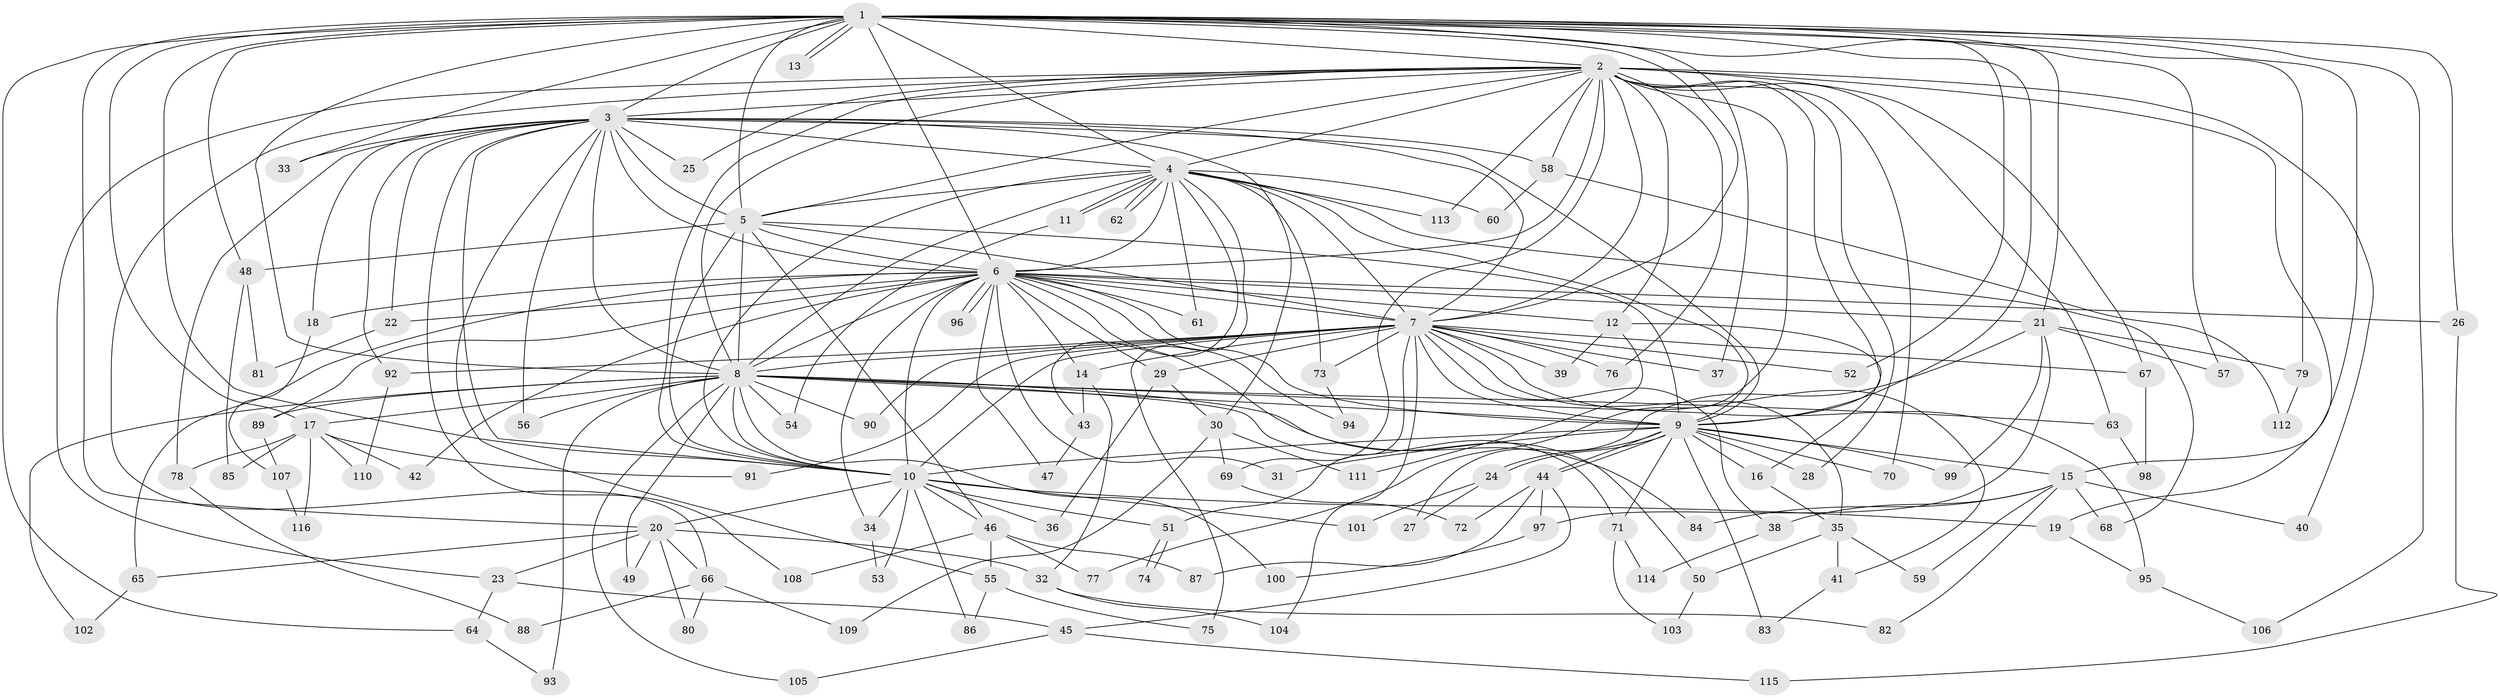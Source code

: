 // Generated by graph-tools (version 1.1) at 2025/11/02/27/25 16:11:00]
// undirected, 116 vertices, 257 edges
graph export_dot {
graph [start="1"]
  node [color=gray90,style=filled];
  1;
  2;
  3;
  4;
  5;
  6;
  7;
  8;
  9;
  10;
  11;
  12;
  13;
  14;
  15;
  16;
  17;
  18;
  19;
  20;
  21;
  22;
  23;
  24;
  25;
  26;
  27;
  28;
  29;
  30;
  31;
  32;
  33;
  34;
  35;
  36;
  37;
  38;
  39;
  40;
  41;
  42;
  43;
  44;
  45;
  46;
  47;
  48;
  49;
  50;
  51;
  52;
  53;
  54;
  55;
  56;
  57;
  58;
  59;
  60;
  61;
  62;
  63;
  64;
  65;
  66;
  67;
  68;
  69;
  70;
  71;
  72;
  73;
  74;
  75;
  76;
  77;
  78;
  79;
  80;
  81;
  82;
  83;
  84;
  85;
  86;
  87;
  88;
  89;
  90;
  91;
  92;
  93;
  94;
  95;
  96;
  97;
  98;
  99;
  100;
  101;
  102;
  103;
  104;
  105;
  106;
  107;
  108;
  109;
  110;
  111;
  112;
  113;
  114;
  115;
  116;
  1 -- 2;
  1 -- 3;
  1 -- 4;
  1 -- 5;
  1 -- 6;
  1 -- 7;
  1 -- 8;
  1 -- 9;
  1 -- 10;
  1 -- 13;
  1 -- 13;
  1 -- 15;
  1 -- 17;
  1 -- 20;
  1 -- 21;
  1 -- 26;
  1 -- 33;
  1 -- 37;
  1 -- 48;
  1 -- 52;
  1 -- 57;
  1 -- 64;
  1 -- 79;
  1 -- 106;
  2 -- 3;
  2 -- 4;
  2 -- 5;
  2 -- 6;
  2 -- 7;
  2 -- 8;
  2 -- 9;
  2 -- 10;
  2 -- 12;
  2 -- 19;
  2 -- 23;
  2 -- 25;
  2 -- 28;
  2 -- 40;
  2 -- 58;
  2 -- 63;
  2 -- 66;
  2 -- 67;
  2 -- 69;
  2 -- 70;
  2 -- 76;
  2 -- 77;
  2 -- 113;
  3 -- 4;
  3 -- 5;
  3 -- 6;
  3 -- 7;
  3 -- 8;
  3 -- 9;
  3 -- 10;
  3 -- 18;
  3 -- 22;
  3 -- 25;
  3 -- 30;
  3 -- 33;
  3 -- 55;
  3 -- 56;
  3 -- 58;
  3 -- 78;
  3 -- 92;
  3 -- 108;
  4 -- 5;
  4 -- 6;
  4 -- 7;
  4 -- 8;
  4 -- 9;
  4 -- 10;
  4 -- 11;
  4 -- 11;
  4 -- 43;
  4 -- 60;
  4 -- 61;
  4 -- 62;
  4 -- 62;
  4 -- 68;
  4 -- 73;
  4 -- 75;
  4 -- 113;
  5 -- 6;
  5 -- 7;
  5 -- 8;
  5 -- 9;
  5 -- 10;
  5 -- 46;
  5 -- 48;
  6 -- 7;
  6 -- 8;
  6 -- 9;
  6 -- 10;
  6 -- 12;
  6 -- 14;
  6 -- 18;
  6 -- 21;
  6 -- 22;
  6 -- 26;
  6 -- 29;
  6 -- 31;
  6 -- 34;
  6 -- 42;
  6 -- 47;
  6 -- 50;
  6 -- 61;
  6 -- 65;
  6 -- 89;
  6 -- 94;
  6 -- 96;
  6 -- 96;
  7 -- 8;
  7 -- 9;
  7 -- 10;
  7 -- 14;
  7 -- 29;
  7 -- 35;
  7 -- 37;
  7 -- 38;
  7 -- 39;
  7 -- 41;
  7 -- 51;
  7 -- 52;
  7 -- 67;
  7 -- 73;
  7 -- 76;
  7 -- 90;
  7 -- 91;
  7 -- 92;
  7 -- 104;
  8 -- 9;
  8 -- 10;
  8 -- 17;
  8 -- 49;
  8 -- 54;
  8 -- 56;
  8 -- 63;
  8 -- 71;
  8 -- 84;
  8 -- 89;
  8 -- 90;
  8 -- 93;
  8 -- 95;
  8 -- 100;
  8 -- 102;
  8 -- 105;
  9 -- 10;
  9 -- 15;
  9 -- 16;
  9 -- 24;
  9 -- 24;
  9 -- 28;
  9 -- 31;
  9 -- 44;
  9 -- 44;
  9 -- 70;
  9 -- 71;
  9 -- 83;
  9 -- 99;
  10 -- 19;
  10 -- 20;
  10 -- 34;
  10 -- 36;
  10 -- 46;
  10 -- 51;
  10 -- 53;
  10 -- 86;
  10 -- 101;
  11 -- 54;
  12 -- 16;
  12 -- 39;
  12 -- 111;
  14 -- 32;
  14 -- 43;
  15 -- 38;
  15 -- 40;
  15 -- 59;
  15 -- 68;
  15 -- 82;
  15 -- 84;
  16 -- 35;
  17 -- 42;
  17 -- 78;
  17 -- 85;
  17 -- 91;
  17 -- 110;
  17 -- 116;
  18 -- 107;
  19 -- 95;
  20 -- 23;
  20 -- 32;
  20 -- 49;
  20 -- 65;
  20 -- 66;
  20 -- 80;
  21 -- 27;
  21 -- 57;
  21 -- 79;
  21 -- 97;
  21 -- 99;
  22 -- 81;
  23 -- 45;
  23 -- 64;
  24 -- 27;
  24 -- 101;
  26 -- 115;
  29 -- 30;
  29 -- 36;
  30 -- 69;
  30 -- 109;
  30 -- 111;
  32 -- 82;
  32 -- 104;
  34 -- 53;
  35 -- 41;
  35 -- 50;
  35 -- 59;
  38 -- 114;
  41 -- 83;
  43 -- 47;
  44 -- 45;
  44 -- 72;
  44 -- 87;
  44 -- 97;
  45 -- 105;
  45 -- 115;
  46 -- 55;
  46 -- 77;
  46 -- 87;
  46 -- 108;
  48 -- 81;
  48 -- 85;
  50 -- 103;
  51 -- 74;
  51 -- 74;
  55 -- 75;
  55 -- 86;
  58 -- 60;
  58 -- 112;
  63 -- 98;
  64 -- 93;
  65 -- 102;
  66 -- 80;
  66 -- 88;
  66 -- 109;
  67 -- 98;
  69 -- 72;
  71 -- 103;
  71 -- 114;
  73 -- 94;
  78 -- 88;
  79 -- 112;
  89 -- 107;
  92 -- 110;
  95 -- 106;
  97 -- 100;
  107 -- 116;
}
